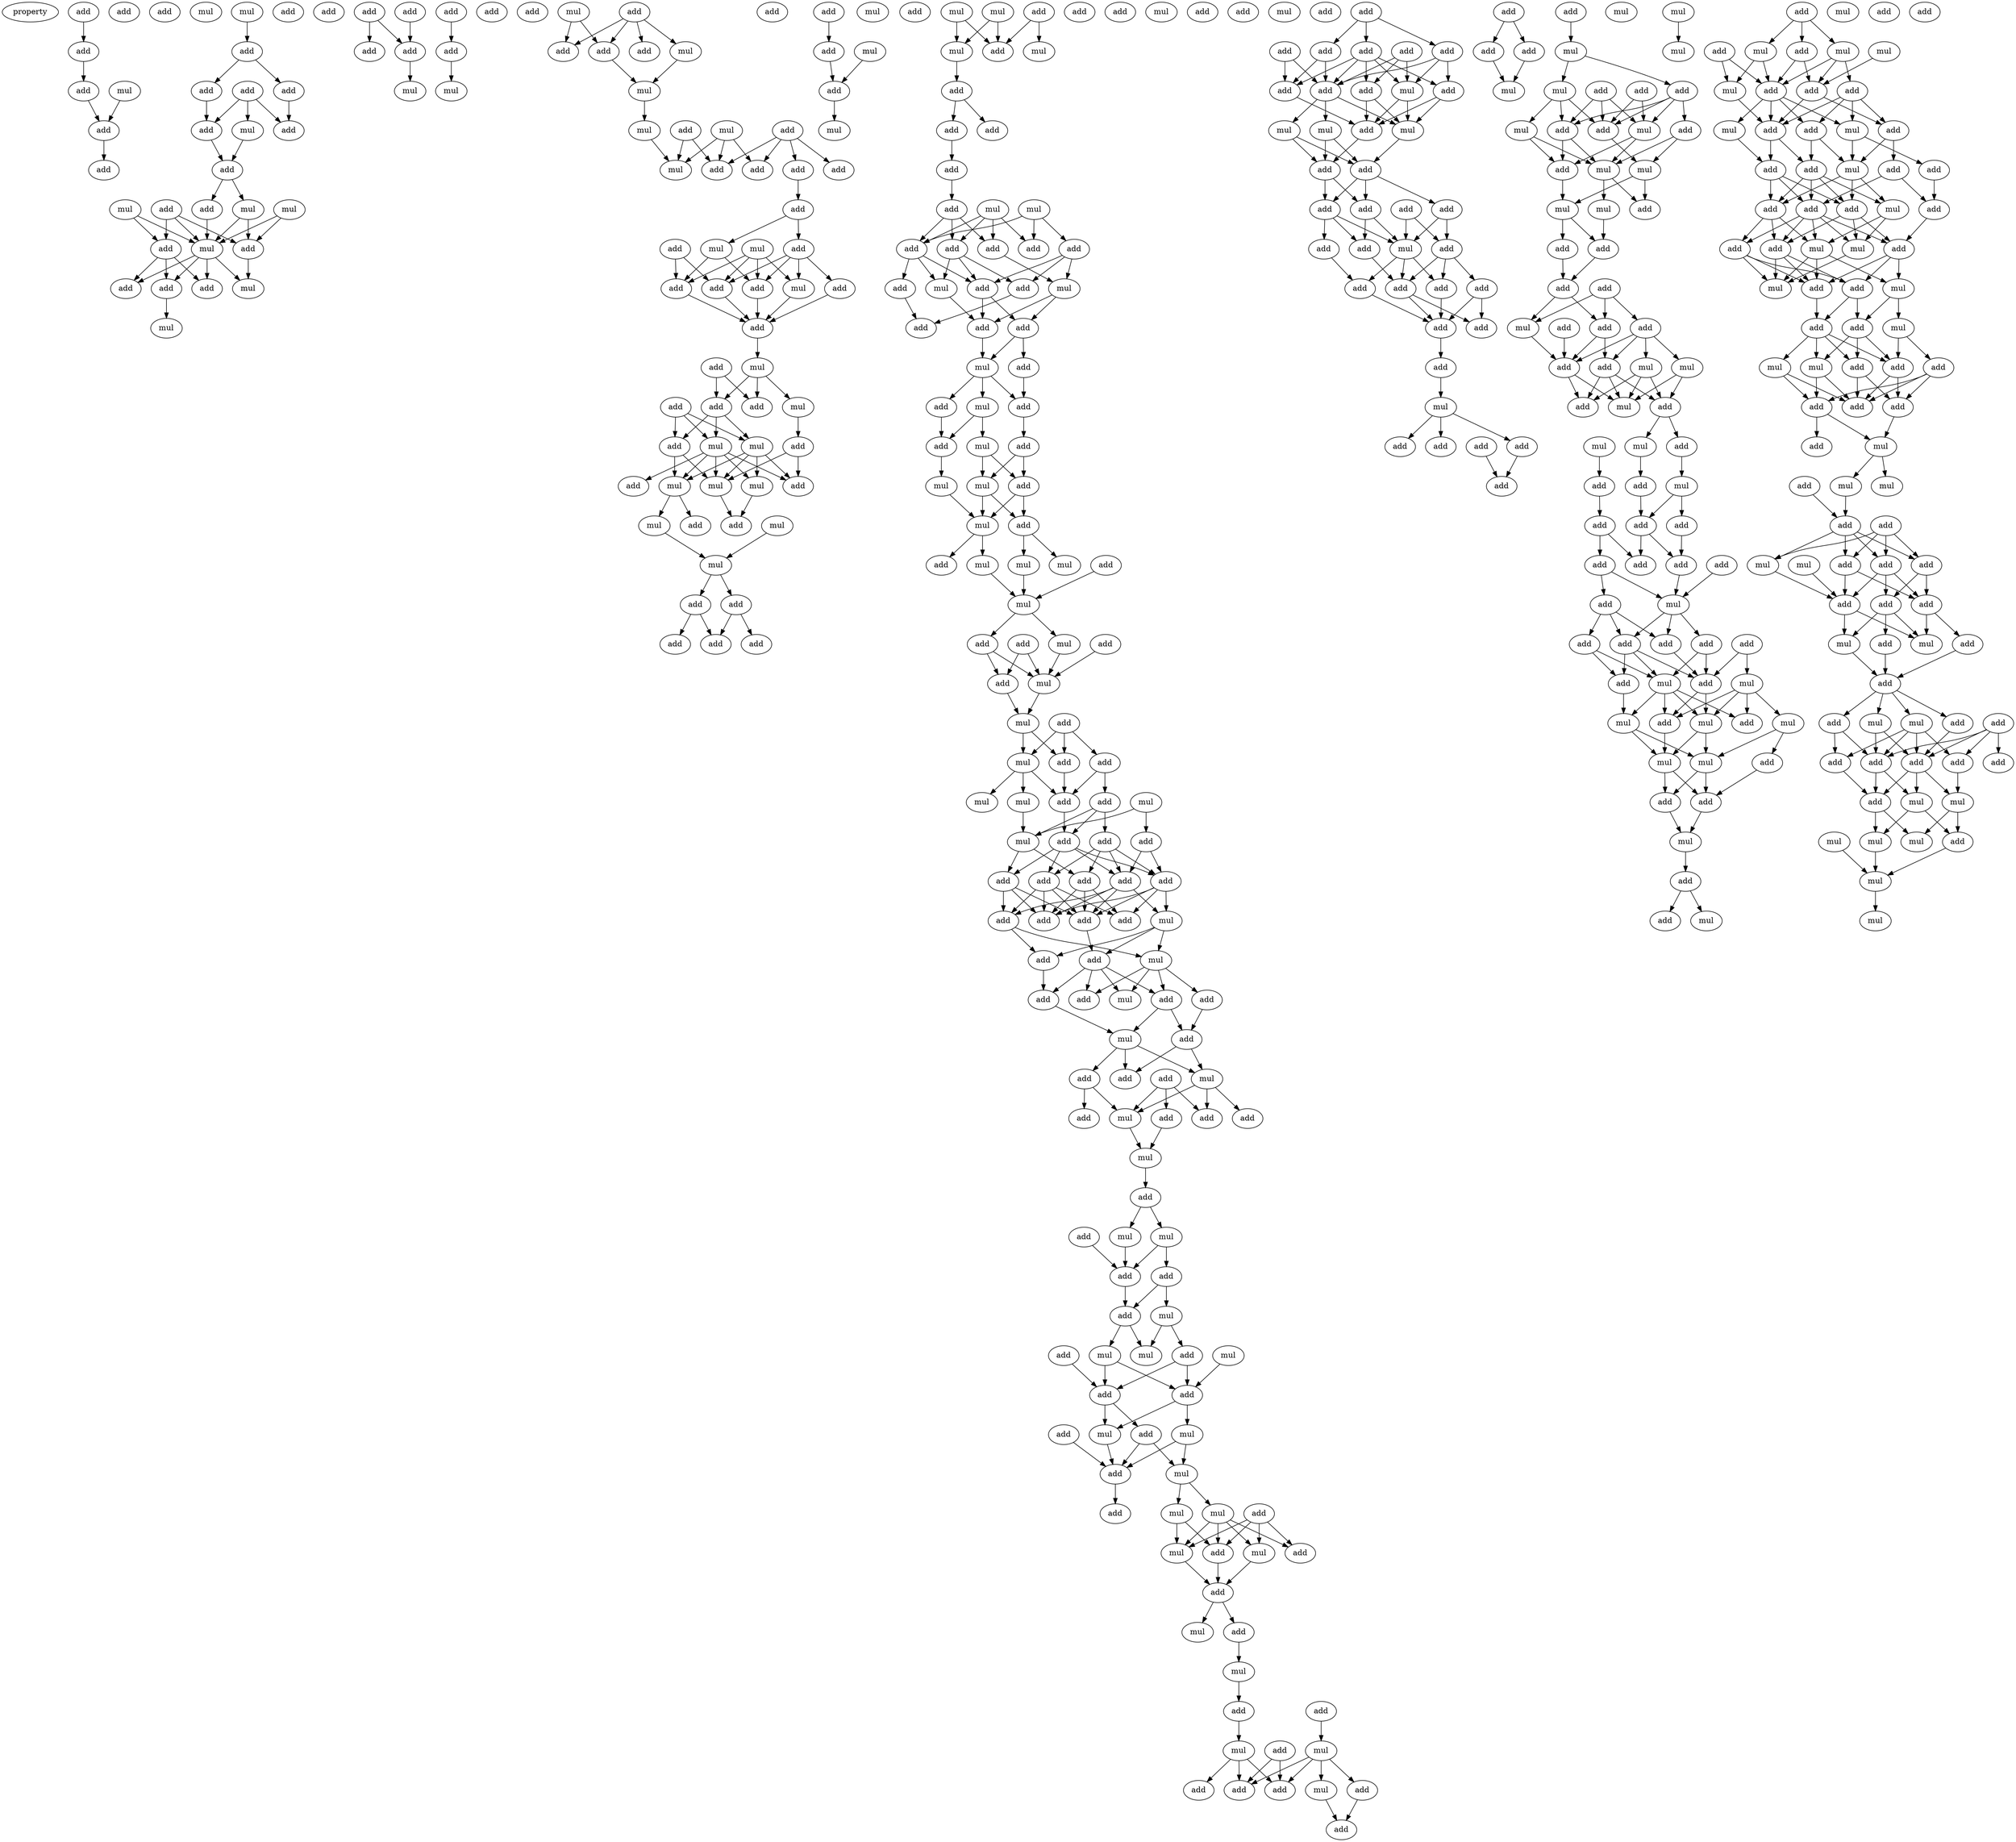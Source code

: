 digraph {
    node [fontcolor=black]
    property [mul=2,lf=1.1]
    0 [ label = add ];
    1 [ label = add ];
    2 [ label = add ];
    3 [ label = add ];
    4 [ label = add ];
    5 [ label = mul ];
    6 [ label = add ];
    7 [ label = mul ];
    8 [ label = mul ];
    9 [ label = add ];
    10 [ label = add ];
    11 [ label = add ];
    12 [ label = add ];
    13 [ label = add ];
    14 [ label = add ];
    15 [ label = add ];
    16 [ label = mul ];
    17 [ label = add ];
    18 [ label = add ];
    19 [ label = mul ];
    20 [ label = mul ];
    21 [ label = add ];
    22 [ label = add ];
    23 [ label = mul ];
    24 [ label = mul ];
    25 [ label = add ];
    26 [ label = add ];
    27 [ label = add ];
    28 [ label = add ];
    29 [ label = mul ];
    30 [ label = add ];
    31 [ label = add ];
    32 [ label = mul ];
    33 [ label = add ];
    34 [ label = add ];
    35 [ label = add ];
    36 [ label = add ];
    37 [ label = mul ];
    38 [ label = add ];
    39 [ label = add ];
    40 [ label = add ];
    41 [ label = mul ];
    42 [ label = add ];
    43 [ label = mul ];
    44 [ label = add ];
    45 [ label = add ];
    46 [ label = add ];
    47 [ label = add ];
    48 [ label = mul ];
    49 [ label = add ];
    50 [ label = mul ];
    51 [ label = mul ];
    52 [ label = mul ];
    53 [ label = add ];
    54 [ label = add ];
    55 [ label = mul ];
    56 [ label = add ];
    57 [ label = add ];
    58 [ label = add ];
    59 [ label = add ];
    60 [ label = add ];
    61 [ label = mul ];
    62 [ label = add ];
    63 [ label = add ];
    64 [ label = mul ];
    65 [ label = add ];
    66 [ label = add ];
    67 [ label = add ];
    68 [ label = add ];
    69 [ label = mul ];
    70 [ label = add ];
    71 [ label = add ];
    72 [ label = mul ];
    73 [ label = add ];
    74 [ label = add ];
    75 [ label = mul ];
    76 [ label = add ];
    77 [ label = add ];
    78 [ label = add ];
    79 [ label = mul ];
    80 [ label = mul ];
    81 [ label = add ];
    82 [ label = add ];
    83 [ label = mul ];
    84 [ label = mul ];
    85 [ label = mul ];
    86 [ label = mul ];
    87 [ label = add ];
    88 [ label = add ];
    89 [ label = mul ];
    90 [ label = mul ];
    91 [ label = add ];
    92 [ label = add ];
    93 [ label = add ];
    94 [ label = add ];
    95 [ label = add ];
    96 [ label = add ];
    97 [ label = mul ];
    98 [ label = add ];
    99 [ label = add ];
    100 [ label = mul ];
    101 [ label = add ];
    102 [ label = mul ];
    103 [ label = add ];
    104 [ label = mul ];
    105 [ label = mul ];
    106 [ label = add ];
    107 [ label = mul ];
    108 [ label = add ];
    109 [ label = mul ];
    110 [ label = add ];
    111 [ label = add ];
    112 [ label = mul ];
    113 [ label = add ];
    114 [ label = add ];
    115 [ label = add ];
    116 [ label = add ];
    117 [ label = add ];
    118 [ label = mul ];
    119 [ label = mul ];
    120 [ label = add ];
    121 [ label = add ];
    122 [ label = add ];
    123 [ label = add ];
    124 [ label = add ];
    125 [ label = add ];
    126 [ label = add ];
    127 [ label = mul ];
    128 [ label = mul ];
    129 [ label = add ];
    130 [ label = add ];
    131 [ label = add ];
    132 [ label = add ];
    133 [ label = add ];
    134 [ label = mul ];
    135 [ label = add ];
    136 [ label = add ];
    137 [ label = mul ];
    138 [ label = add ];
    139 [ label = add ];
    140 [ label = mul ];
    141 [ label = mul ];
    142 [ label = add ];
    143 [ label = mul ];
    144 [ label = add ];
    145 [ label = mul ];
    146 [ label = add ];
    147 [ label = mul ];
    148 [ label = add ];
    149 [ label = add ];
    150 [ label = mul ];
    151 [ label = mul ];
    152 [ label = mul ];
    153 [ label = add ];
    154 [ label = add ];
    155 [ label = mul ];
    156 [ label = mul ];
    157 [ label = add ];
    158 [ label = add ];
    159 [ label = mul ];
    160 [ label = add ];
    161 [ label = mul ];
    162 [ label = add ];
    163 [ label = mul ];
    164 [ label = add ];
    165 [ label = add ];
    166 [ label = mul ];
    167 [ label = mul ];
    168 [ label = add ];
    169 [ label = mul ];
    170 [ label = mul ];
    171 [ label = add ];
    172 [ label = add ];
    173 [ label = add ];
    174 [ label = add ];
    175 [ label = add ];
    176 [ label = add ];
    177 [ label = add ];
    178 [ label = add ];
    179 [ label = add ];
    180 [ label = add ];
    181 [ label = mul ];
    182 [ label = add ];
    183 [ label = add ];
    184 [ label = add ];
    185 [ label = mul ];
    186 [ label = add ];
    187 [ label = add ];
    188 [ label = mul ];
    189 [ label = add ];
    190 [ label = add ];
    191 [ label = add ];
    192 [ label = mul ];
    193 [ label = add ];
    194 [ label = add ];
    195 [ label = mul ];
    196 [ label = add ];
    197 [ label = add ];
    198 [ label = add ];
    199 [ label = add ];
    200 [ label = add ];
    201 [ label = add ];
    202 [ label = mul ];
    203 [ label = mul ];
    204 [ label = add ];
    205 [ label = add ];
    206 [ label = add ];
    207 [ label = mul ];
    208 [ label = mul ];
    209 [ label = add ];
    210 [ label = add ];
    211 [ label = mul ];
    212 [ label = add ];
    213 [ label = mul ];
    214 [ label = add ];
    215 [ label = add ];
    216 [ label = mul ];
    217 [ label = mul ];
    218 [ label = add ];
    219 [ label = add ];
    220 [ label = add ];
    221 [ label = mul ];
    222 [ label = mul ];
    223 [ label = add ];
    224 [ label = add ];
    225 [ label = mul ];
    226 [ label = add ];
    227 [ label = mul ];
    228 [ label = add ];
    229 [ label = mul ];
    230 [ label = mul ];
    231 [ label = add ];
    232 [ label = add ];
    233 [ label = mul ];
    234 [ label = add ];
    235 [ label = mul ];
    236 [ label = add ];
    237 [ label = mul ];
    238 [ label = add ];
    239 [ label = add ];
    240 [ label = add ];
    241 [ label = mul ];
    242 [ label = mul ];
    243 [ label = mul ];
    244 [ label = add ];
    245 [ label = add ];
    246 [ label = add ];
    247 [ label = add ];
    248 [ label = add ];
    249 [ label = add ];
    250 [ label = add ];
    251 [ label = add ];
    252 [ label = add ];
    253 [ label = add ];
    254 [ label = add ];
    255 [ label = add ];
    256 [ label = mul ];
    257 [ label = add ];
    258 [ label = add ];
    259 [ label = add ];
    260 [ label = add ];
    261 [ label = mul ];
    262 [ label = mul ];
    263 [ label = mul ];
    264 [ label = add ];
    265 [ label = add ];
    266 [ label = add ];
    267 [ label = add ];
    268 [ label = add ];
    269 [ label = add ];
    270 [ label = add ];
    271 [ label = add ];
    272 [ label = mul ];
    273 [ label = add ];
    274 [ label = add ];
    275 [ label = add ];
    276 [ label = add ];
    277 [ label = add ];
    278 [ label = add ];
    279 [ label = add ];
    280 [ label = add ];
    281 [ label = mul ];
    282 [ label = add ];
    283 [ label = add ];
    284 [ label = add ];
    285 [ label = add ];
    286 [ label = add ];
    287 [ label = add ];
    288 [ label = add ];
    289 [ label = add ];
    290 [ label = mul ];
    291 [ label = add ];
    292 [ label = mul ];
    293 [ label = add ];
    294 [ label = mul ];
    295 [ label = add ];
    296 [ label = add ];
    297 [ label = add ];
    298 [ label = mul ];
    299 [ label = add ];
    300 [ label = mul ];
    301 [ label = add ];
    302 [ label = mul ];
    303 [ label = mul ];
    304 [ label = add ];
    305 [ label = add ];
    306 [ label = mul ];
    307 [ label = mul ];
    308 [ label = add ];
    309 [ label = add ];
    310 [ label = add ];
    311 [ label = add ];
    312 [ label = add ];
    313 [ label = mul ];
    314 [ label = add ];
    315 [ label = add ];
    316 [ label = mul ];
    317 [ label = mul ];
    318 [ label = add ];
    319 [ label = add ];
    320 [ label = add ];
    321 [ label = mul ];
    322 [ label = add ];
    323 [ label = mul ];
    324 [ label = mul ];
    325 [ label = add ];
    326 [ label = mul ];
    327 [ label = add ];
    328 [ label = add ];
    329 [ label = add ];
    330 [ label = add ];
    331 [ label = add ];
    332 [ label = add ];
    333 [ label = add ];
    334 [ label = add ];
    335 [ label = add ];
    336 [ label = add ];
    337 [ label = mul ];
    338 [ label = add ];
    339 [ label = add ];
    340 [ label = add ];
    341 [ label = add ];
    342 [ label = add ];
    343 [ label = add ];
    344 [ label = mul ];
    345 [ label = mul ];
    346 [ label = add ];
    347 [ label = mul ];
    348 [ label = mul ];
    349 [ label = add ];
    350 [ label = mul ];
    351 [ label = add ];
    352 [ label = add ];
    353 [ label = mul ];
    354 [ label = mul ];
    355 [ label = add ];
    356 [ label = add ];
    357 [ label = mul ];
    358 [ label = mul ];
    359 [ label = add ];
    360 [ label = mul ];
    361 [ label = add ];
    362 [ label = mul ];
    363 [ label = mul ];
    364 [ label = add ];
    365 [ label = mul ];
    366 [ label = add ];
    367 [ label = mul ];
    368 [ label = mul ];
    369 [ label = add ];
    370 [ label = add ];
    371 [ label = add ];
    372 [ label = add ];
    373 [ label = mul ];
    374 [ label = mul ];
    375 [ label = mul ];
    376 [ label = add ];
    377 [ label = add ];
    378 [ label = add ];
    379 [ label = add ];
    380 [ label = mul ];
    381 [ label = add ];
    382 [ label = add ];
    383 [ label = add ];
    384 [ label = add ];
    385 [ label = add ];
    386 [ label = add ];
    387 [ label = add ];
    388 [ label = mul ];
    389 [ label = mul ];
    390 [ label = mul ];
    391 [ label = add ];
    392 [ label = add ];
    393 [ label = add ];
    394 [ label = add ];
    395 [ label = mul ];
    396 [ label = add ];
    397 [ label = mul ];
    398 [ label = mul ];
    399 [ label = add ];
    400 [ label = add ];
    401 [ label = mul ];
    402 [ label = add ];
    403 [ label = mul ];
    404 [ label = add ];
    405 [ label = add ];
    406 [ label = add ];
    407 [ label = add ];
    408 [ label = add ];
    409 [ label = add ];
    410 [ label = mul ];
    411 [ label = mul ];
    412 [ label = mul ];
    413 [ label = add ];
    414 [ label = add ];
    415 [ label = add ];
    416 [ label = mul ];
    417 [ label = add ];
    418 [ label = mul ];
    419 [ label = add ];
    420 [ label = add ];
    421 [ label = add ];
    422 [ label = add ];
    423 [ label = add ];
    424 [ label = mul ];
    425 [ label = add ];
    426 [ label = mul ];
    427 [ label = add ];
    428 [ label = add ];
    429 [ label = add ];
    430 [ label = add ];
    431 [ label = mul ];
    432 [ label = add ];
    433 [ label = mul ];
    434 [ label = add ];
    435 [ label = add ];
    436 [ label = add ];
    437 [ label = add ];
    438 [ label = add ];
    439 [ label = add ];
    440 [ label = mul ];
    441 [ label = mul ];
    442 [ label = mul ];
    443 [ label = mul ];
    444 [ label = mul ];
    445 [ label = add ];
    446 [ label = mul ];
    447 [ label = mul ];
    448 [ label = mul ];
    449 [ label = add ];
    450 [ label = add ];
    0 -> 1 [ name = 0 ];
    1 -> 4 [ name = 1 ];
    4 -> 6 [ name = 2 ];
    5 -> 6 [ name = 3 ];
    6 -> 9 [ name = 4 ];
    8 -> 11 [ name = 5 ];
    11 -> 12 [ name = 6 ];
    11 -> 13 [ name = 7 ];
    12 -> 15 [ name = 8 ];
    13 -> 17 [ name = 9 ];
    14 -> 15 [ name = 10 ];
    14 -> 16 [ name = 11 ];
    14 -> 17 [ name = 12 ];
    16 -> 18 [ name = 13 ];
    17 -> 18 [ name = 14 ];
    18 -> 19 [ name = 15 ];
    18 -> 22 [ name = 16 ];
    19 -> 24 [ name = 17 ];
    19 -> 26 [ name = 18 ];
    20 -> 24 [ name = 19 ];
    20 -> 26 [ name = 20 ];
    21 -> 24 [ name = 21 ];
    21 -> 25 [ name = 22 ];
    21 -> 26 [ name = 23 ];
    22 -> 24 [ name = 24 ];
    23 -> 24 [ name = 25 ];
    23 -> 25 [ name = 26 ];
    24 -> 27 [ name = 27 ];
    24 -> 29 [ name = 28 ];
    24 -> 30 [ name = 29 ];
    24 -> 31 [ name = 30 ];
    25 -> 27 [ name = 31 ];
    25 -> 30 [ name = 32 ];
    25 -> 31 [ name = 33 ];
    26 -> 29 [ name = 34 ];
    30 -> 32 [ name = 35 ];
    33 -> 35 [ name = 36 ];
    33 -> 36 [ name = 37 ];
    34 -> 36 [ name = 38 ];
    36 -> 37 [ name = 39 ];
    38 -> 40 [ name = 40 ];
    40 -> 41 [ name = 41 ];
    43 -> 45 [ name = 42 ];
    43 -> 49 [ name = 43 ];
    44 -> 45 [ name = 44 ];
    44 -> 47 [ name = 45 ];
    44 -> 48 [ name = 46 ];
    44 -> 49 [ name = 47 ];
    48 -> 50 [ name = 48 ];
    49 -> 50 [ name = 49 ];
    50 -> 52 [ name = 50 ];
    51 -> 55 [ name = 51 ];
    51 -> 56 [ name = 52 ];
    51 -> 57 [ name = 53 ];
    52 -> 55 [ name = 54 ];
    53 -> 55 [ name = 55 ];
    53 -> 57 [ name = 56 ];
    54 -> 56 [ name = 57 ];
    54 -> 57 [ name = 58 ];
    54 -> 58 [ name = 59 ];
    54 -> 59 [ name = 60 ];
    59 -> 60 [ name = 61 ];
    60 -> 61 [ name = 62 ];
    60 -> 62 [ name = 63 ];
    61 -> 65 [ name = 64 ];
    61 -> 68 [ name = 65 ];
    62 -> 66 [ name = 66 ];
    62 -> 67 [ name = 67 ];
    62 -> 68 [ name = 68 ];
    62 -> 69 [ name = 69 ];
    63 -> 65 [ name = 70 ];
    63 -> 66 [ name = 71 ];
    64 -> 65 [ name = 72 ];
    64 -> 66 [ name = 73 ];
    64 -> 68 [ name = 74 ];
    64 -> 69 [ name = 75 ];
    65 -> 70 [ name = 76 ];
    66 -> 70 [ name = 77 ];
    67 -> 70 [ name = 78 ];
    68 -> 70 [ name = 79 ];
    69 -> 70 [ name = 80 ];
    70 -> 72 [ name = 81 ];
    71 -> 74 [ name = 82 ];
    71 -> 76 [ name = 83 ];
    72 -> 74 [ name = 84 ];
    72 -> 75 [ name = 85 ];
    72 -> 76 [ name = 86 ];
    73 -> 77 [ name = 87 ];
    73 -> 79 [ name = 88 ];
    73 -> 80 [ name = 89 ];
    74 -> 77 [ name = 90 ];
    74 -> 79 [ name = 91 ];
    74 -> 80 [ name = 92 ];
    75 -> 78 [ name = 93 ];
    77 -> 83 [ name = 94 ];
    77 -> 84 [ name = 95 ];
    78 -> 81 [ name = 96 ];
    78 -> 84 [ name = 97 ];
    79 -> 81 [ name = 98 ];
    79 -> 82 [ name = 99 ];
    79 -> 83 [ name = 100 ];
    79 -> 84 [ name = 101 ];
    79 -> 85 [ name = 102 ];
    80 -> 81 [ name = 103 ];
    80 -> 83 [ name = 104 ];
    80 -> 84 [ name = 105 ];
    80 -> 85 [ name = 106 ];
    83 -> 88 [ name = 107 ];
    83 -> 89 [ name = 108 ];
    84 -> 87 [ name = 109 ];
    85 -> 87 [ name = 110 ];
    86 -> 90 [ name = 111 ];
    89 -> 90 [ name = 112 ];
    90 -> 91 [ name = 113 ];
    90 -> 92 [ name = 114 ];
    91 -> 94 [ name = 115 ];
    91 -> 95 [ name = 116 ];
    92 -> 93 [ name = 117 ];
    92 -> 95 [ name = 118 ];
    96 -> 98 [ name = 119 ];
    98 -> 101 [ name = 120 ];
    100 -> 101 [ name = 121 ];
    101 -> 105 [ name = 122 ];
    102 -> 107 [ name = 123 ];
    102 -> 108 [ name = 124 ];
    104 -> 107 [ name = 125 ];
    104 -> 108 [ name = 126 ];
    106 -> 108 [ name = 127 ];
    106 -> 109 [ name = 128 ];
    107 -> 110 [ name = 129 ];
    110 -> 113 [ name = 130 ];
    110 -> 114 [ name = 131 ];
    113 -> 115 [ name = 132 ];
    115 -> 117 [ name = 133 ];
    117 -> 120 [ name = 134 ];
    117 -> 122 [ name = 135 ];
    117 -> 123 [ name = 136 ];
    118 -> 121 [ name = 137 ];
    118 -> 122 [ name = 138 ];
    118 -> 124 [ name = 139 ];
    119 -> 120 [ name = 140 ];
    119 -> 121 [ name = 141 ];
    119 -> 122 [ name = 142 ];
    119 -> 123 [ name = 143 ];
    120 -> 127 [ name = 144 ];
    122 -> 125 [ name = 145 ];
    122 -> 128 [ name = 146 ];
    122 -> 129 [ name = 147 ];
    123 -> 126 [ name = 148 ];
    123 -> 128 [ name = 149 ];
    123 -> 129 [ name = 150 ];
    124 -> 126 [ name = 151 ];
    124 -> 127 [ name = 152 ];
    124 -> 129 [ name = 153 ];
    125 -> 131 [ name = 154 ];
    126 -> 131 [ name = 155 ];
    127 -> 130 [ name = 156 ];
    127 -> 132 [ name = 157 ];
    128 -> 132 [ name = 158 ];
    129 -> 130 [ name = 159 ];
    129 -> 132 [ name = 160 ];
    130 -> 133 [ name = 161 ];
    130 -> 134 [ name = 162 ];
    132 -> 134 [ name = 163 ];
    133 -> 135 [ name = 164 ];
    134 -> 135 [ name = 165 ];
    134 -> 136 [ name = 166 ];
    134 -> 137 [ name = 167 ];
    135 -> 138 [ name = 168 ];
    136 -> 139 [ name = 169 ];
    137 -> 139 [ name = 170 ];
    137 -> 140 [ name = 171 ];
    138 -> 141 [ name = 172 ];
    138 -> 142 [ name = 173 ];
    139 -> 143 [ name = 174 ];
    140 -> 141 [ name = 175 ];
    140 -> 142 [ name = 176 ];
    141 -> 145 [ name = 177 ];
    141 -> 146 [ name = 178 ];
    142 -> 145 [ name = 179 ];
    142 -> 146 [ name = 180 ];
    143 -> 145 [ name = 181 ];
    145 -> 149 [ name = 182 ];
    145 -> 150 [ name = 183 ];
    146 -> 147 [ name = 184 ];
    146 -> 151 [ name = 185 ];
    148 -> 152 [ name = 186 ];
    150 -> 152 [ name = 187 ];
    151 -> 152 [ name = 188 ];
    152 -> 154 [ name = 189 ];
    152 -> 155 [ name = 190 ];
    153 -> 158 [ name = 191 ];
    153 -> 159 [ name = 192 ];
    154 -> 158 [ name = 193 ];
    154 -> 159 [ name = 194 ];
    155 -> 159 [ name = 195 ];
    157 -> 159 [ name = 196 ];
    158 -> 161 [ name = 197 ];
    159 -> 161 [ name = 198 ];
    160 -> 162 [ name = 199 ];
    160 -> 163 [ name = 200 ];
    160 -> 164 [ name = 201 ];
    161 -> 163 [ name = 202 ];
    161 -> 164 [ name = 203 ];
    162 -> 165 [ name = 204 ];
    162 -> 168 [ name = 205 ];
    163 -> 165 [ name = 206 ];
    163 -> 166 [ name = 207 ];
    163 -> 167 [ name = 208 ];
    164 -> 165 [ name = 209 ];
    165 -> 172 [ name = 210 ];
    166 -> 170 [ name = 211 ];
    168 -> 170 [ name = 212 ];
    168 -> 172 [ name = 213 ];
    168 -> 173 [ name = 214 ];
    169 -> 170 [ name = 215 ];
    169 -> 171 [ name = 216 ];
    170 -> 175 [ name = 217 ];
    170 -> 177 [ name = 218 ];
    171 -> 174 [ name = 219 ];
    171 -> 178 [ name = 220 ];
    172 -> 174 [ name = 221 ];
    172 -> 176 [ name = 222 ];
    172 -> 177 [ name = 223 ];
    172 -> 178 [ name = 224 ];
    173 -> 174 [ name = 225 ];
    173 -> 175 [ name = 226 ];
    173 -> 176 [ name = 227 ];
    173 -> 178 [ name = 228 ];
    174 -> 180 [ name = 229 ];
    174 -> 181 [ name = 230 ];
    174 -> 182 [ name = 231 ];
    174 -> 183 [ name = 232 ];
    175 -> 179 [ name = 233 ];
    175 -> 182 [ name = 234 ];
    175 -> 183 [ name = 235 ];
    176 -> 179 [ name = 236 ];
    176 -> 180 [ name = 237 ];
    176 -> 182 [ name = 238 ];
    176 -> 183 [ name = 239 ];
    177 -> 180 [ name = 240 ];
    177 -> 182 [ name = 241 ];
    177 -> 183 [ name = 242 ];
    178 -> 179 [ name = 243 ];
    178 -> 181 [ name = 244 ];
    178 -> 182 [ name = 245 ];
    178 -> 183 [ name = 246 ];
    180 -> 185 [ name = 247 ];
    180 -> 186 [ name = 248 ];
    181 -> 184 [ name = 249 ];
    181 -> 185 [ name = 250 ];
    181 -> 186 [ name = 251 ];
    182 -> 184 [ name = 252 ];
    184 -> 187 [ name = 253 ];
    184 -> 188 [ name = 254 ];
    184 -> 190 [ name = 255 ];
    184 -> 191 [ name = 256 ];
    185 -> 187 [ name = 257 ];
    185 -> 188 [ name = 258 ];
    185 -> 189 [ name = 259 ];
    185 -> 190 [ name = 260 ];
    186 -> 191 [ name = 261 ];
    189 -> 193 [ name = 262 ];
    190 -> 192 [ name = 263 ];
    190 -> 193 [ name = 264 ];
    191 -> 192 [ name = 265 ];
    192 -> 194 [ name = 266 ];
    192 -> 195 [ name = 267 ];
    192 -> 197 [ name = 268 ];
    193 -> 194 [ name = 269 ];
    193 -> 195 [ name = 270 ];
    195 -> 198 [ name = 271 ];
    195 -> 201 [ name = 272 ];
    195 -> 202 [ name = 273 ];
    196 -> 198 [ name = 274 ];
    196 -> 199 [ name = 275 ];
    196 -> 202 [ name = 276 ];
    197 -> 200 [ name = 277 ];
    197 -> 202 [ name = 278 ];
    199 -> 203 [ name = 279 ];
    202 -> 203 [ name = 280 ];
    203 -> 204 [ name = 281 ];
    204 -> 207 [ name = 282 ];
    204 -> 208 [ name = 283 ];
    206 -> 209 [ name = 284 ];
    207 -> 209 [ name = 285 ];
    207 -> 210 [ name = 286 ];
    208 -> 209 [ name = 287 ];
    209 -> 212 [ name = 288 ];
    210 -> 211 [ name = 289 ];
    210 -> 212 [ name = 290 ];
    211 -> 213 [ name = 291 ];
    211 -> 214 [ name = 292 ];
    212 -> 213 [ name = 293 ];
    212 -> 217 [ name = 294 ];
    214 -> 218 [ name = 295 ];
    214 -> 219 [ name = 296 ];
    215 -> 218 [ name = 297 ];
    216 -> 219 [ name = 298 ];
    217 -> 218 [ name = 299 ];
    217 -> 219 [ name = 300 ];
    218 -> 220 [ name = 301 ];
    218 -> 221 [ name = 302 ];
    219 -> 221 [ name = 303 ];
    219 -> 222 [ name = 304 ];
    220 -> 224 [ name = 305 ];
    220 -> 225 [ name = 306 ];
    221 -> 224 [ name = 307 ];
    222 -> 224 [ name = 308 ];
    222 -> 225 [ name = 309 ];
    223 -> 224 [ name = 310 ];
    224 -> 226 [ name = 311 ];
    225 -> 227 [ name = 312 ];
    225 -> 229 [ name = 313 ];
    227 -> 231 [ name = 314 ];
    227 -> 233 [ name = 315 ];
    228 -> 230 [ name = 316 ];
    228 -> 231 [ name = 317 ];
    228 -> 232 [ name = 318 ];
    228 -> 233 [ name = 319 ];
    229 -> 230 [ name = 320 ];
    229 -> 231 [ name = 321 ];
    229 -> 232 [ name = 322 ];
    229 -> 233 [ name = 323 ];
    230 -> 234 [ name = 324 ];
    231 -> 234 [ name = 325 ];
    233 -> 234 [ name = 326 ];
    234 -> 235 [ name = 327 ];
    234 -> 236 [ name = 328 ];
    236 -> 237 [ name = 329 ];
    237 -> 239 [ name = 330 ];
    238 -> 242 [ name = 331 ];
    239 -> 241 [ name = 332 ];
    240 -> 245 [ name = 333 ];
    240 -> 247 [ name = 334 ];
    241 -> 244 [ name = 335 ];
    241 -> 245 [ name = 336 ];
    241 -> 247 [ name = 337 ];
    242 -> 243 [ name = 338 ];
    242 -> 245 [ name = 339 ];
    242 -> 246 [ name = 340 ];
    242 -> 247 [ name = 341 ];
    243 -> 248 [ name = 342 ];
    246 -> 248 [ name = 343 ];
    249 -> 252 [ name = 344 ];
    249 -> 253 [ name = 345 ];
    249 -> 254 [ name = 346 ];
    250 -> 258 [ name = 347 ];
    250 -> 259 [ name = 348 ];
    251 -> 255 [ name = 349 ];
    251 -> 256 [ name = 350 ];
    251 -> 259 [ name = 351 ];
    252 -> 255 [ name = 352 ];
    252 -> 256 [ name = 353 ];
    252 -> 257 [ name = 354 ];
    252 -> 258 [ name = 355 ];
    252 -> 259 [ name = 356 ];
    253 -> 256 [ name = 357 ];
    253 -> 257 [ name = 358 ];
    253 -> 259 [ name = 359 ];
    254 -> 258 [ name = 360 ];
    254 -> 259 [ name = 361 ];
    255 -> 260 [ name = 362 ];
    255 -> 262 [ name = 363 ];
    256 -> 260 [ name = 364 ];
    256 -> 262 [ name = 365 ];
    257 -> 260 [ name = 366 ];
    257 -> 262 [ name = 367 ];
    258 -> 260 [ name = 368 ];
    259 -> 261 [ name = 369 ];
    259 -> 262 [ name = 370 ];
    259 -> 263 [ name = 371 ];
    260 -> 265 [ name = 372 ];
    261 -> 264 [ name = 373 ];
    261 -> 265 [ name = 374 ];
    262 -> 264 [ name = 375 ];
    263 -> 264 [ name = 376 ];
    263 -> 265 [ name = 377 ];
    264 -> 267 [ name = 378 ];
    264 -> 268 [ name = 379 ];
    264 -> 269 [ name = 380 ];
    265 -> 267 [ name = 381 ];
    265 -> 269 [ name = 382 ];
    266 -> 271 [ name = 383 ];
    266 -> 272 [ name = 384 ];
    267 -> 270 [ name = 385 ];
    267 -> 272 [ name = 386 ];
    267 -> 273 [ name = 387 ];
    268 -> 271 [ name = 388 ];
    268 -> 272 [ name = 389 ];
    269 -> 272 [ name = 390 ];
    269 -> 273 [ name = 391 ];
    270 -> 274 [ name = 392 ];
    271 -> 275 [ name = 393 ];
    271 -> 276 [ name = 394 ];
    271 -> 277 [ name = 395 ];
    272 -> 274 [ name = 396 ];
    272 -> 276 [ name = 397 ];
    272 -> 277 [ name = 398 ];
    273 -> 277 [ name = 399 ];
    274 -> 278 [ name = 400 ];
    275 -> 278 [ name = 401 ];
    275 -> 279 [ name = 402 ];
    276 -> 278 [ name = 403 ];
    277 -> 278 [ name = 404 ];
    277 -> 279 [ name = 405 ];
    278 -> 280 [ name = 406 ];
    280 -> 281 [ name = 407 ];
    281 -> 283 [ name = 408 ];
    281 -> 284 [ name = 409 ];
    281 -> 285 [ name = 410 ];
    282 -> 286 [ name = 411 ];
    285 -> 286 [ name = 412 ];
    287 -> 288 [ name = 413 ];
    287 -> 289 [ name = 414 ];
    288 -> 290 [ name = 415 ];
    289 -> 290 [ name = 416 ];
    291 -> 292 [ name = 417 ];
    292 -> 294 [ name = 418 ];
    292 -> 296 [ name = 419 ];
    293 -> 299 [ name = 420 ];
    293 -> 300 [ name = 421 ];
    294 -> 297 [ name = 422 ];
    294 -> 298 [ name = 423 ];
    294 -> 299 [ name = 424 ];
    295 -> 297 [ name = 425 ];
    295 -> 299 [ name = 426 ];
    295 -> 300 [ name = 427 ];
    296 -> 297 [ name = 428 ];
    296 -> 299 [ name = 429 ];
    296 -> 300 [ name = 430 ];
    296 -> 301 [ name = 431 ];
    297 -> 303 [ name = 432 ];
    297 -> 304 [ name = 433 ];
    298 -> 303 [ name = 434 ];
    298 -> 304 [ name = 435 ];
    299 -> 302 [ name = 436 ];
    300 -> 303 [ name = 437 ];
    300 -> 304 [ name = 438 ];
    301 -> 302 [ name = 439 ];
    301 -> 303 [ name = 440 ];
    302 -> 305 [ name = 441 ];
    302 -> 306 [ name = 442 ];
    303 -> 305 [ name = 443 ];
    303 -> 307 [ name = 444 ];
    304 -> 306 [ name = 445 ];
    306 -> 308 [ name = 446 ];
    306 -> 309 [ name = 447 ];
    307 -> 308 [ name = 448 ];
    308 -> 311 [ name = 449 ];
    309 -> 311 [ name = 450 ];
    310 -> 313 [ name = 451 ];
    310 -> 314 [ name = 452 ];
    310 -> 315 [ name = 453 ];
    311 -> 313 [ name = 454 ];
    311 -> 315 [ name = 455 ];
    312 -> 319 [ name = 456 ];
    313 -> 319 [ name = 457 ];
    314 -> 316 [ name = 458 ];
    314 -> 317 [ name = 459 ];
    314 -> 318 [ name = 460 ];
    314 -> 319 [ name = 461 ];
    315 -> 318 [ name = 462 ];
    315 -> 319 [ name = 463 ];
    316 -> 321 [ name = 464 ];
    316 -> 322 [ name = 465 ];
    317 -> 320 [ name = 466 ];
    317 -> 321 [ name = 467 ];
    317 -> 322 [ name = 468 ];
    318 -> 320 [ name = 469 ];
    318 -> 321 [ name = 470 ];
    318 -> 322 [ name = 471 ];
    319 -> 320 [ name = 472 ];
    319 -> 321 [ name = 473 ];
    322 -> 324 [ name = 474 ];
    322 -> 325 [ name = 475 ];
    323 -> 328 [ name = 476 ];
    324 -> 327 [ name = 477 ];
    325 -> 326 [ name = 478 ];
    326 -> 330 [ name = 479 ];
    326 -> 331 [ name = 480 ];
    327 -> 331 [ name = 481 ];
    328 -> 329 [ name = 482 ];
    329 -> 332 [ name = 483 ];
    329 -> 335 [ name = 484 ];
    330 -> 334 [ name = 485 ];
    331 -> 332 [ name = 486 ];
    331 -> 334 [ name = 487 ];
    333 -> 337 [ name = 488 ];
    334 -> 337 [ name = 489 ];
    335 -> 336 [ name = 490 ];
    335 -> 337 [ name = 491 ];
    336 -> 338 [ name = 492 ];
    336 -> 340 [ name = 493 ];
    336 -> 341 [ name = 494 ];
    337 -> 338 [ name = 495 ];
    337 -> 339 [ name = 496 ];
    337 -> 341 [ name = 497 ];
    338 -> 343 [ name = 498 ];
    339 -> 343 [ name = 499 ];
    339 -> 345 [ name = 500 ];
    340 -> 345 [ name = 501 ];
    340 -> 346 [ name = 502 ];
    341 -> 343 [ name = 503 ];
    341 -> 345 [ name = 504 ];
    341 -> 346 [ name = 505 ];
    342 -> 343 [ name = 506 ];
    342 -> 344 [ name = 507 ];
    343 -> 350 [ name = 508 ];
    343 -> 351 [ name = 509 ];
    344 -> 348 [ name = 510 ];
    344 -> 349 [ name = 511 ];
    344 -> 350 [ name = 512 ];
    344 -> 351 [ name = 513 ];
    345 -> 347 [ name = 514 ];
    345 -> 349 [ name = 515 ];
    345 -> 350 [ name = 516 ];
    345 -> 351 [ name = 517 ];
    346 -> 347 [ name = 518 ];
    347 -> 353 [ name = 519 ];
    347 -> 354 [ name = 520 ];
    348 -> 352 [ name = 521 ];
    348 -> 354 [ name = 522 ];
    350 -> 353 [ name = 523 ];
    350 -> 354 [ name = 524 ];
    351 -> 353 [ name = 525 ];
    352 -> 355 [ name = 526 ];
    353 -> 355 [ name = 527 ];
    353 -> 356 [ name = 528 ];
    354 -> 355 [ name = 529 ];
    354 -> 356 [ name = 530 ];
    355 -> 357 [ name = 531 ];
    356 -> 357 [ name = 532 ];
    357 -> 359 [ name = 533 ];
    359 -> 361 [ name = 534 ];
    359 -> 363 [ name = 535 ];
    360 -> 362 [ name = 536 ];
    364 -> 365 [ name = 537 ];
    364 -> 366 [ name = 538 ];
    364 -> 368 [ name = 539 ];
    365 -> 370 [ name = 540 ];
    365 -> 371 [ name = 541 ];
    365 -> 372 [ name = 542 ];
    366 -> 370 [ name = 543 ];
    366 -> 372 [ name = 544 ];
    367 -> 372 [ name = 545 ];
    368 -> 370 [ name = 546 ];
    368 -> 373 [ name = 547 ];
    369 -> 370 [ name = 548 ];
    369 -> 373 [ name = 549 ];
    370 -> 374 [ name = 550 ];
    370 -> 375 [ name = 551 ];
    370 -> 376 [ name = 552 ];
    370 -> 378 [ name = 553 ];
    371 -> 375 [ name = 554 ];
    371 -> 376 [ name = 555 ];
    371 -> 377 [ name = 556 ];
    371 -> 378 [ name = 557 ];
    372 -> 377 [ name = 558 ];
    372 -> 378 [ name = 559 ];
    373 -> 378 [ name = 560 ];
    374 -> 379 [ name = 561 ];
    375 -> 380 [ name = 562 ];
    375 -> 382 [ name = 563 ];
    376 -> 380 [ name = 564 ];
    376 -> 383 [ name = 565 ];
    377 -> 380 [ name = 566 ];
    377 -> 381 [ name = 567 ];
    378 -> 379 [ name = 568 ];
    378 -> 383 [ name = 569 ];
    379 -> 385 [ name = 570 ];
    379 -> 386 [ name = 571 ];
    379 -> 387 [ name = 572 ];
    380 -> 385 [ name = 573 ];
    380 -> 387 [ name = 574 ];
    380 -> 388 [ name = 575 ];
    381 -> 384 [ name = 576 ];
    381 -> 386 [ name = 577 ];
    382 -> 384 [ name = 578 ];
    383 -> 385 [ name = 579 ];
    383 -> 386 [ name = 580 ];
    383 -> 387 [ name = 581 ];
    383 -> 388 [ name = 582 ];
    384 -> 393 [ name = 583 ];
    385 -> 389 [ name = 584 ];
    385 -> 391 [ name = 585 ];
    385 -> 392 [ name = 586 ];
    386 -> 389 [ name = 587 ];
    386 -> 390 [ name = 588 ];
    386 -> 391 [ name = 589 ];
    386 -> 392 [ name = 590 ];
    386 -> 393 [ name = 591 ];
    387 -> 390 [ name = 592 ];
    387 -> 392 [ name = 593 ];
    387 -> 393 [ name = 594 ];
    388 -> 389 [ name = 595 ];
    388 -> 390 [ name = 596 ];
    389 -> 394 [ name = 597 ];
    389 -> 395 [ name = 598 ];
    389 -> 397 [ name = 599 ];
    390 -> 395 [ name = 600 ];
    391 -> 394 [ name = 601 ];
    391 -> 395 [ name = 602 ];
    391 -> 396 [ name = 603 ];
    392 -> 394 [ name = 604 ];
    392 -> 395 [ name = 605 ];
    392 -> 396 [ name = 606 ];
    393 -> 394 [ name = 607 ];
    393 -> 396 [ name = 608 ];
    393 -> 397 [ name = 609 ];
    394 -> 399 [ name = 610 ];
    396 -> 399 [ name = 611 ];
    396 -> 400 [ name = 612 ];
    397 -> 398 [ name = 613 ];
    397 -> 400 [ name = 614 ];
    398 -> 402 [ name = 615 ];
    398 -> 404 [ name = 616 ];
    399 -> 401 [ name = 617 ];
    399 -> 403 [ name = 618 ];
    399 -> 404 [ name = 619 ];
    399 -> 405 [ name = 620 ];
    400 -> 401 [ name = 621 ];
    400 -> 404 [ name = 622 ];
    400 -> 405 [ name = 623 ];
    401 -> 406 [ name = 624 ];
    401 -> 408 [ name = 625 ];
    402 -> 406 [ name = 626 ];
    402 -> 407 [ name = 627 ];
    402 -> 408 [ name = 628 ];
    403 -> 406 [ name = 629 ];
    403 -> 408 [ name = 630 ];
    404 -> 407 [ name = 631 ];
    404 -> 408 [ name = 632 ];
    405 -> 407 [ name = 633 ];
    405 -> 408 [ name = 634 ];
    406 -> 409 [ name = 635 ];
    406 -> 410 [ name = 636 ];
    407 -> 410 [ name = 637 ];
    410 -> 411 [ name = 638 ];
    410 -> 412 [ name = 639 ];
    411 -> 415 [ name = 640 ];
    413 -> 415 [ name = 641 ];
    414 -> 416 [ name = 642 ];
    414 -> 417 [ name = 643 ];
    414 -> 419 [ name = 644 ];
    414 -> 420 [ name = 645 ];
    415 -> 416 [ name = 646 ];
    415 -> 417 [ name = 647 ];
    415 -> 419 [ name = 648 ];
    415 -> 420 [ name = 649 ];
    416 -> 423 [ name = 650 ];
    417 -> 421 [ name = 651 ];
    417 -> 422 [ name = 652 ];
    418 -> 423 [ name = 653 ];
    419 -> 421 [ name = 654 ];
    419 -> 422 [ name = 655 ];
    419 -> 423 [ name = 656 ];
    420 -> 421 [ name = 657 ];
    420 -> 423 [ name = 658 ];
    421 -> 424 [ name = 659 ];
    421 -> 425 [ name = 660 ];
    422 -> 424 [ name = 661 ];
    422 -> 426 [ name = 662 ];
    422 -> 427 [ name = 663 ];
    423 -> 424 [ name = 664 ];
    423 -> 426 [ name = 665 ];
    425 -> 428 [ name = 666 ];
    426 -> 428 [ name = 667 ];
    427 -> 428 [ name = 668 ];
    428 -> 430 [ name = 669 ];
    428 -> 431 [ name = 670 ];
    428 -> 432 [ name = 671 ];
    428 -> 433 [ name = 672 ];
    429 -> 434 [ name = 673 ];
    429 -> 436 [ name = 674 ];
    429 -> 437 [ name = 675 ];
    429 -> 438 [ name = 676 ];
    430 -> 434 [ name = 677 ];
    431 -> 434 [ name = 678 ];
    431 -> 437 [ name = 679 ];
    432 -> 435 [ name = 680 ];
    432 -> 437 [ name = 681 ];
    433 -> 434 [ name = 682 ];
    433 -> 435 [ name = 683 ];
    433 -> 437 [ name = 684 ];
    433 -> 438 [ name = 685 ];
    434 -> 439 [ name = 686 ];
    434 -> 440 [ name = 687 ];
    434 -> 441 [ name = 688 ];
    435 -> 439 [ name = 689 ];
    437 -> 439 [ name = 690 ];
    437 -> 440 [ name = 691 ];
    438 -> 441 [ name = 692 ];
    439 -> 442 [ name = 693 ];
    439 -> 443 [ name = 694 ];
    440 -> 443 [ name = 695 ];
    440 -> 445 [ name = 696 ];
    441 -> 442 [ name = 697 ];
    441 -> 445 [ name = 698 ];
    443 -> 446 [ name = 699 ];
    444 -> 446 [ name = 700 ];
    445 -> 446 [ name = 701 ];
    446 -> 447 [ name = 702 ];
}
